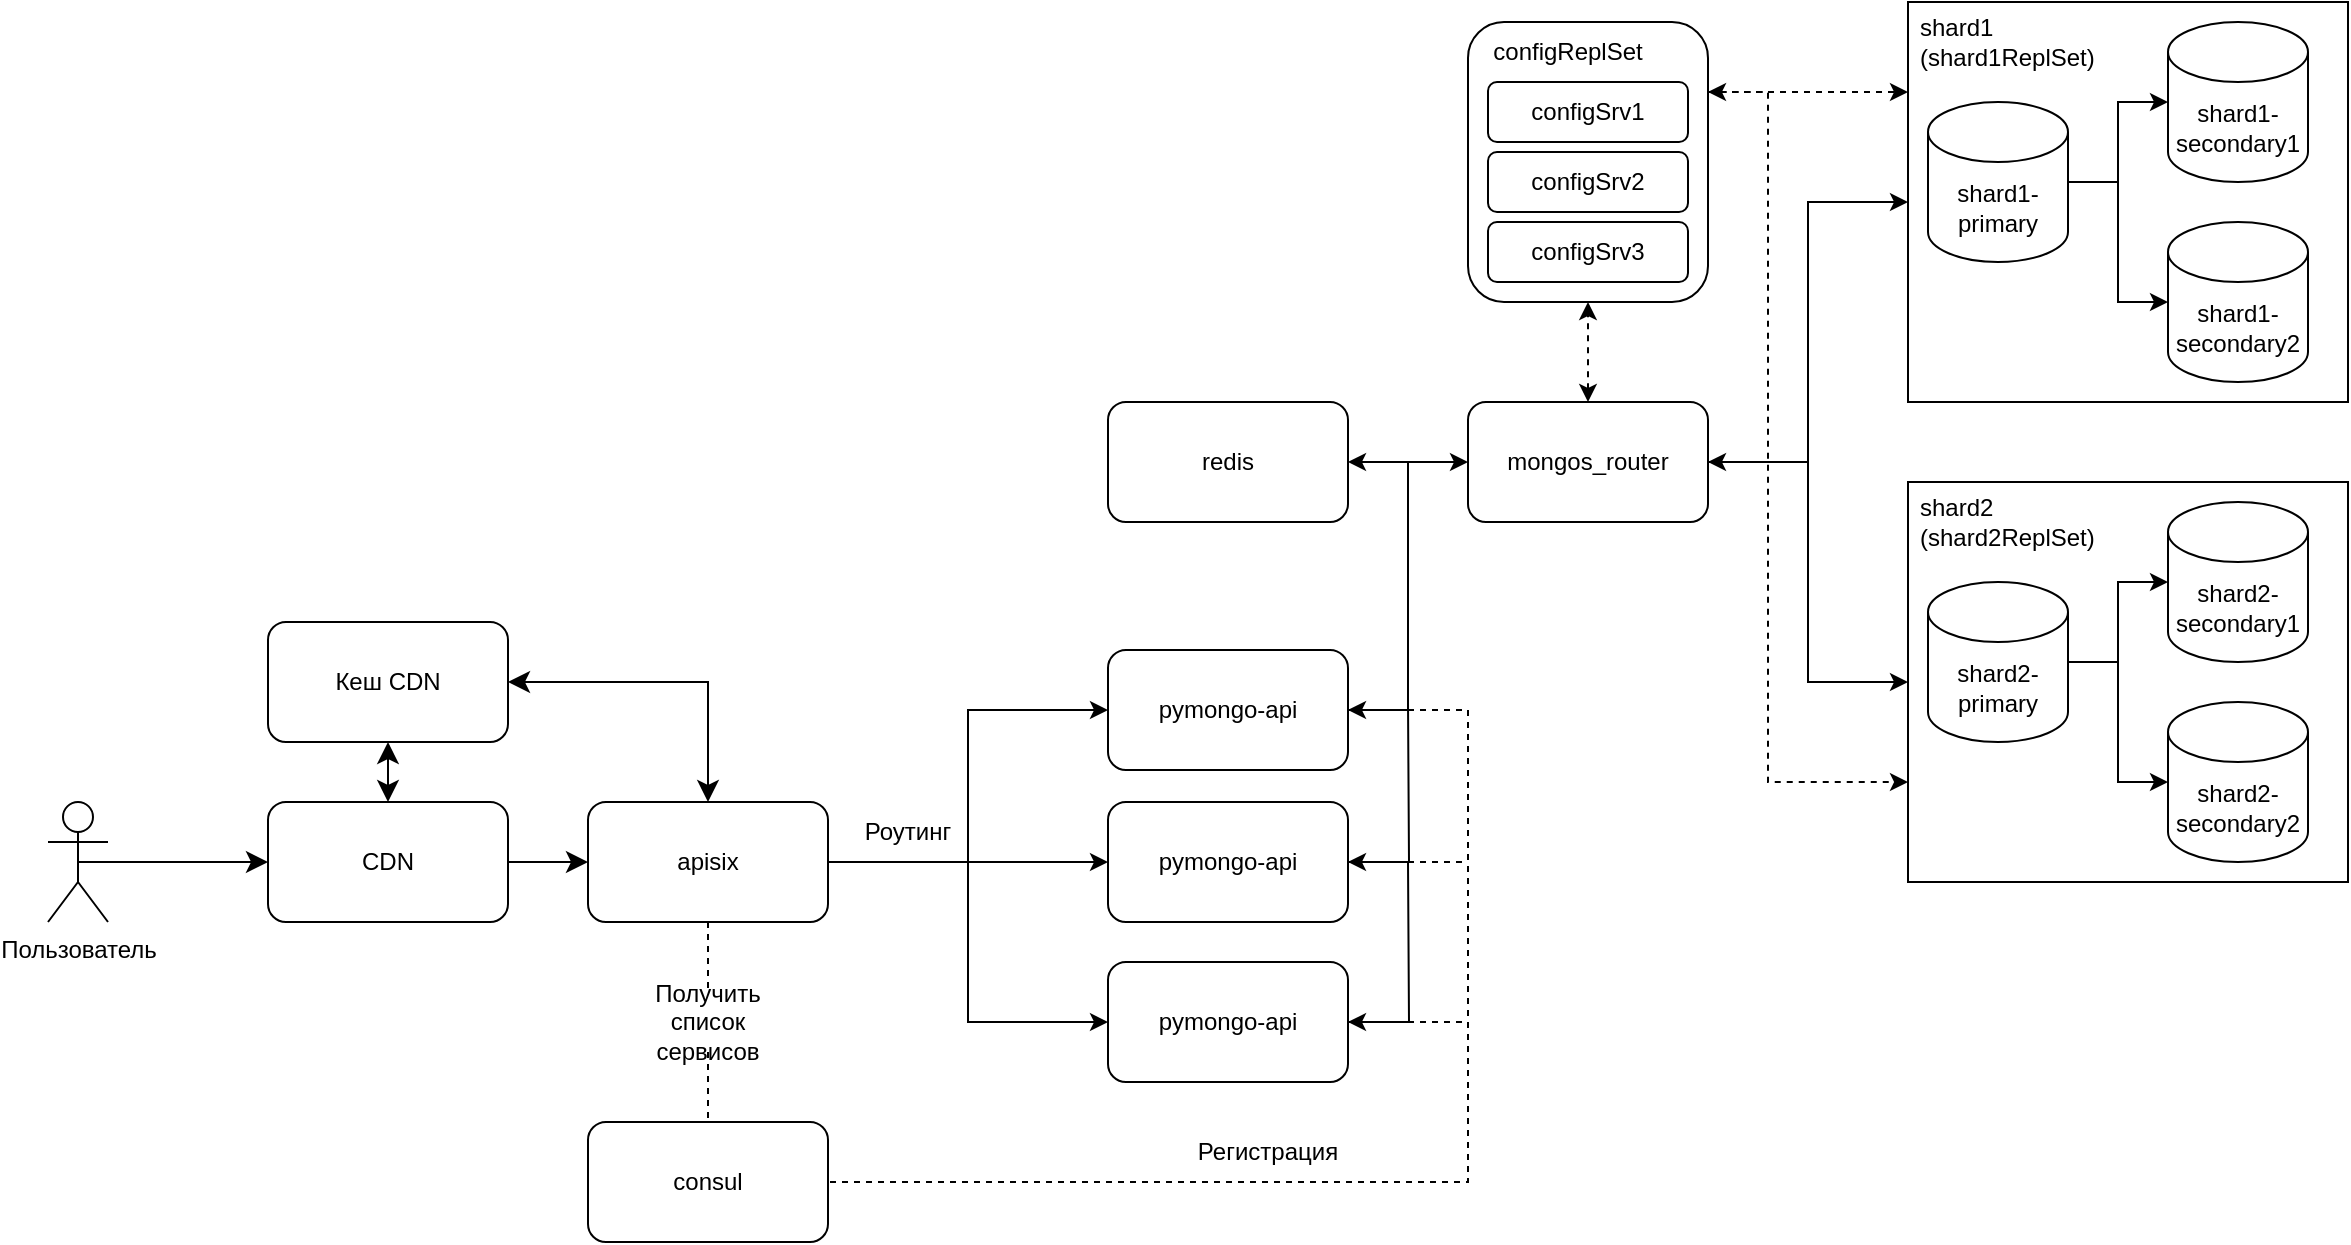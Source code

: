 <mxfile version="26.0.16">
  <diagram name="Page-1" id="-H_mtQnk-PTXWXPvYvuk">
    <mxGraphModel grid="1" page="1" gridSize="10" guides="1" tooltips="1" connect="1" arrows="1" fold="1" pageScale="1" pageWidth="1169" pageHeight="827" math="0" shadow="0">
      <root>
        <mxCell id="0" />
        <mxCell id="1" parent="0" />
        <mxCell id="gtYos5K_JwhXjd1n2EaG-4" style="edgeStyle=orthogonalEdgeStyle;rounded=0;orthogonalLoop=1;jettySize=auto;html=1;exitX=1;exitY=0.5;exitDx=0;exitDy=0;entryX=0;entryY=0.5;entryDx=0;entryDy=0;" edge="1" parent="1" source="zA23MoTUsTF4_91t8viU-3" target="DQjDPUIfwDiO1YcdLPUU-2">
          <mxGeometry relative="1" as="geometry" />
        </mxCell>
        <mxCell id="gtYos5K_JwhXjd1n2EaG-5" style="edgeStyle=orthogonalEdgeStyle;rounded=0;orthogonalLoop=1;jettySize=auto;html=1;exitX=1;exitY=0.5;exitDx=0;exitDy=0;entryX=1;entryY=0.5;entryDx=0;entryDy=0;startArrow=classic;startFill=1;" edge="1" parent="1" source="zA23MoTUsTF4_91t8viU-3" target="gtYos5K_JwhXjd1n2EaG-1">
          <mxGeometry relative="1" as="geometry">
            <Array as="points">
              <mxPoint x="530" y="444" />
              <mxPoint x="530" y="320" />
            </Array>
          </mxGeometry>
        </mxCell>
        <mxCell id="KLS0kWJ8PBOq_Mr_JFed-26" style="edgeStyle=orthogonalEdgeStyle;rounded=0;orthogonalLoop=1;jettySize=auto;html=1;exitX=1;exitY=0.5;exitDx=0;exitDy=0;entryX=1;entryY=0.5;entryDx=0;entryDy=0;endArrow=none;startFill=0;dashed=1;" edge="1" parent="1" source="zA23MoTUsTF4_91t8viU-3" target="KLS0kWJ8PBOq_Mr_JFed-5">
          <mxGeometry relative="1" as="geometry">
            <Array as="points">
              <mxPoint x="560" y="444" />
              <mxPoint x="560" y="680" />
            </Array>
          </mxGeometry>
        </mxCell>
        <mxCell id="zA23MoTUsTF4_91t8viU-3" value="pymongo-api" style="rounded=1;whiteSpace=wrap;html=1;" vertex="1" parent="1">
          <mxGeometry x="380" y="414" width="120" height="60" as="geometry" />
        </mxCell>
        <mxCell id="DQjDPUIfwDiO1YcdLPUU-7" style="edgeStyle=orthogonalEdgeStyle;rounded=0;orthogonalLoop=1;jettySize=auto;html=1;exitX=0.5;exitY=0;exitDx=0;exitDy=0;entryX=0.5;entryY=1;entryDx=0;entryDy=0;startArrow=classic;startFill=1;dashed=1;" edge="1" parent="1" source="DQjDPUIfwDiO1YcdLPUU-2" target="DQjDPUIfwDiO1YcdLPUU-4">
          <mxGeometry relative="1" as="geometry" />
        </mxCell>
        <mxCell id="pzGVFroYw7n3C-Ta2NJc-1" value="" style="rounded=0;whiteSpace=wrap;html=1;" vertex="1" parent="1">
          <mxGeometry x="780" y="90" width="220" height="200" as="geometry" />
        </mxCell>
        <mxCell id="pzGVFroYw7n3C-Ta2NJc-8" style="edgeStyle=orthogonalEdgeStyle;rounded=0;orthogonalLoop=1;jettySize=auto;html=1;exitX=1;exitY=0.5;exitDx=0;exitDy=0;entryX=0;entryY=0.5;entryDx=0;entryDy=0;" edge="1" parent="1" source="DQjDPUIfwDiO1YcdLPUU-2" target="pzGVFroYw7n3C-Ta2NJc-1">
          <mxGeometry relative="1" as="geometry" />
        </mxCell>
        <mxCell id="pzGVFroYw7n3C-Ta2NJc-9" style="edgeStyle=orthogonalEdgeStyle;rounded=0;orthogonalLoop=1;jettySize=auto;html=1;exitX=1;exitY=0.5;exitDx=0;exitDy=0;entryX=0;entryY=0.5;entryDx=0;entryDy=0;startArrow=classic;startFill=1;" edge="1" parent="1" source="DQjDPUIfwDiO1YcdLPUU-2" target="pzGVFroYw7n3C-Ta2NJc-4">
          <mxGeometry relative="1" as="geometry" />
        </mxCell>
        <mxCell id="DQjDPUIfwDiO1YcdLPUU-2" value="mongos_router" style="rounded=1;whiteSpace=wrap;html=1;" vertex="1" parent="1">
          <mxGeometry x="560" y="290" width="120" height="60" as="geometry" />
        </mxCell>
        <mxCell id="pzGVFroYw7n3C-Ta2NJc-21" style="edgeStyle=orthogonalEdgeStyle;rounded=0;orthogonalLoop=1;jettySize=auto;html=1;exitX=1;exitY=0.25;exitDx=0;exitDy=0;entryX=0;entryY=0.225;entryDx=0;entryDy=0;dashed=1;entryPerimeter=0;" edge="1" parent="1" source="DQjDPUIfwDiO1YcdLPUU-4" target="pzGVFroYw7n3C-Ta2NJc-1">
          <mxGeometry relative="1" as="geometry" />
        </mxCell>
        <mxCell id="pzGVFroYw7n3C-Ta2NJc-22" style="edgeStyle=orthogonalEdgeStyle;rounded=0;orthogonalLoop=1;jettySize=auto;html=1;exitX=1;exitY=0.25;exitDx=0;exitDy=0;entryX=0;entryY=0.75;entryDx=0;entryDy=0;dashed=1;startArrow=classic;startFill=1;" edge="1" parent="1" source="DQjDPUIfwDiO1YcdLPUU-4" target="pzGVFroYw7n3C-Ta2NJc-4">
          <mxGeometry relative="1" as="geometry">
            <Array as="points">
              <mxPoint x="710" y="135" />
              <mxPoint x="710" y="480" />
            </Array>
          </mxGeometry>
        </mxCell>
        <mxCell id="DQjDPUIfwDiO1YcdLPUU-4" value="" style="rounded=1;whiteSpace=wrap;html=1;" vertex="1" parent="1">
          <mxGeometry x="560" y="100" width="120" height="140" as="geometry" />
        </mxCell>
        <mxCell id="DQjDPUIfwDiO1YcdLPUU-8" value="shard1-primary" style="shape=cylinder3;whiteSpace=wrap;html=1;boundedLbl=1;backgroundOutline=1;size=15;" vertex="1" parent="1">
          <mxGeometry x="790" y="140" width="70" height="80" as="geometry" />
        </mxCell>
        <mxCell id="pzGVFroYw7n3C-Ta2NJc-2" value="shard1-secondary1" style="shape=cylinder3;whiteSpace=wrap;html=1;boundedLbl=1;backgroundOutline=1;size=15;" vertex="1" parent="1">
          <mxGeometry x="910" y="100" width="70" height="80" as="geometry" />
        </mxCell>
        <mxCell id="pzGVFroYw7n3C-Ta2NJc-3" value="shard1-secondary2" style="shape=cylinder3;whiteSpace=wrap;html=1;boundedLbl=1;backgroundOutline=1;size=15;" vertex="1" parent="1">
          <mxGeometry x="910" y="200" width="70" height="80" as="geometry" />
        </mxCell>
        <mxCell id="pzGVFroYw7n3C-Ta2NJc-4" value="" style="rounded=0;whiteSpace=wrap;html=1;" vertex="1" parent="1">
          <mxGeometry x="780" y="330" width="220" height="200" as="geometry" />
        </mxCell>
        <mxCell id="pzGVFroYw7n3C-Ta2NJc-5" value="shard2-primary" style="shape=cylinder3;whiteSpace=wrap;html=1;boundedLbl=1;backgroundOutline=1;size=15;" vertex="1" parent="1">
          <mxGeometry x="790" y="380" width="70" height="80" as="geometry" />
        </mxCell>
        <mxCell id="pzGVFroYw7n3C-Ta2NJc-6" value="shard2-secondary1" style="shape=cylinder3;whiteSpace=wrap;html=1;boundedLbl=1;backgroundOutline=1;size=15;" vertex="1" parent="1">
          <mxGeometry x="910" y="340" width="70" height="80" as="geometry" />
        </mxCell>
        <mxCell id="pzGVFroYw7n3C-Ta2NJc-7" value="shard2-secondary2" style="shape=cylinder3;whiteSpace=wrap;html=1;boundedLbl=1;backgroundOutline=1;size=15;" vertex="1" parent="1">
          <mxGeometry x="910" y="440" width="70" height="80" as="geometry" />
        </mxCell>
        <mxCell id="pzGVFroYw7n3C-Ta2NJc-10" style="edgeStyle=orthogonalEdgeStyle;rounded=0;orthogonalLoop=1;jettySize=auto;html=1;exitX=1;exitY=0.5;exitDx=0;exitDy=0;exitPerimeter=0;entryX=0;entryY=0.5;entryDx=0;entryDy=0;entryPerimeter=0;" edge="1" parent="1" source="pzGVFroYw7n3C-Ta2NJc-5" target="pzGVFroYw7n3C-Ta2NJc-6">
          <mxGeometry relative="1" as="geometry" />
        </mxCell>
        <mxCell id="pzGVFroYw7n3C-Ta2NJc-11" style="edgeStyle=orthogonalEdgeStyle;rounded=0;orthogonalLoop=1;jettySize=auto;html=1;exitX=1;exitY=0.5;exitDx=0;exitDy=0;exitPerimeter=0;entryX=0;entryY=0.5;entryDx=0;entryDy=0;entryPerimeter=0;" edge="1" parent="1" source="pzGVFroYw7n3C-Ta2NJc-5" target="pzGVFroYw7n3C-Ta2NJc-7">
          <mxGeometry relative="1" as="geometry" />
        </mxCell>
        <mxCell id="pzGVFroYw7n3C-Ta2NJc-12" style="edgeStyle=orthogonalEdgeStyle;rounded=0;orthogonalLoop=1;jettySize=auto;html=1;exitX=1;exitY=0.5;exitDx=0;exitDy=0;exitPerimeter=0;entryX=0;entryY=0.5;entryDx=0;entryDy=0;entryPerimeter=0;" edge="1" parent="1" source="DQjDPUIfwDiO1YcdLPUU-8" target="pzGVFroYw7n3C-Ta2NJc-2">
          <mxGeometry relative="1" as="geometry" />
        </mxCell>
        <mxCell id="pzGVFroYw7n3C-Ta2NJc-13" style="edgeStyle=orthogonalEdgeStyle;rounded=0;orthogonalLoop=1;jettySize=auto;html=1;exitX=1;exitY=0.5;exitDx=0;exitDy=0;exitPerimeter=0;entryX=0;entryY=0.5;entryDx=0;entryDy=0;entryPerimeter=0;" edge="1" parent="1" source="DQjDPUIfwDiO1YcdLPUU-8" target="pzGVFroYw7n3C-Ta2NJc-3">
          <mxGeometry relative="1" as="geometry" />
        </mxCell>
        <mxCell id="pzGVFroYw7n3C-Ta2NJc-15" value="shard1 (shard1ReplSet)" style="text;strokeColor=none;fillColor=none;align=left;verticalAlign=middle;spacingLeft=4;spacingRight=4;overflow=hidden;points=[[0,0.5],[1,0.5]];portConstraint=eastwest;rotatable=0;whiteSpace=wrap;html=1;" vertex="1" parent="1">
          <mxGeometry x="780" y="90" width="120" height="40" as="geometry" />
        </mxCell>
        <mxCell id="pzGVFroYw7n3C-Ta2NJc-17" value="configReplSet" style="text;html=1;align=center;verticalAlign=middle;whiteSpace=wrap;rounded=0;" vertex="1" parent="1">
          <mxGeometry x="580" y="100" width="60" height="30" as="geometry" />
        </mxCell>
        <mxCell id="gtYos5K_JwhXjd1n2EaG-1" value="redis" style="rounded=1;whiteSpace=wrap;html=1;" vertex="1" parent="1">
          <mxGeometry x="380" y="290" width="120" height="60" as="geometry" />
        </mxCell>
        <mxCell id="KLS0kWJ8PBOq_Mr_JFed-27" style="edgeStyle=orthogonalEdgeStyle;rounded=0;orthogonalLoop=1;jettySize=auto;html=1;exitX=1;exitY=0.5;exitDx=0;exitDy=0;endArrow=none;startFill=0;dashed=1;" edge="1" parent="1" source="KLS0kWJ8PBOq_Mr_JFed-2">
          <mxGeometry relative="1" as="geometry">
            <mxPoint x="560" y="520" as="targetPoint" />
          </mxGeometry>
        </mxCell>
        <mxCell id="KLS0kWJ8PBOq_Mr_JFed-30" style="edgeStyle=orthogonalEdgeStyle;rounded=0;orthogonalLoop=1;jettySize=auto;html=1;exitX=1;exitY=0.5;exitDx=0;exitDy=0;startArrow=classic;startFill=1;endArrow=none;" edge="1" parent="1" source="KLS0kWJ8PBOq_Mr_JFed-2">
          <mxGeometry relative="1" as="geometry">
            <mxPoint x="530" y="440" as="targetPoint" />
          </mxGeometry>
        </mxCell>
        <mxCell id="KLS0kWJ8PBOq_Mr_JFed-2" value="pymongo-api" style="rounded=1;whiteSpace=wrap;html=1;" vertex="1" parent="1">
          <mxGeometry x="380" y="490" width="120" height="60" as="geometry" />
        </mxCell>
        <mxCell id="KLS0kWJ8PBOq_Mr_JFed-28" style="edgeStyle=orthogonalEdgeStyle;rounded=0;orthogonalLoop=1;jettySize=auto;html=1;exitX=1;exitY=0.5;exitDx=0;exitDy=0;endArrow=none;startFill=0;dashed=1;" edge="1" parent="1" source="KLS0kWJ8PBOq_Mr_JFed-3">
          <mxGeometry relative="1" as="geometry">
            <mxPoint x="560" y="600" as="targetPoint" />
          </mxGeometry>
        </mxCell>
        <mxCell id="KLS0kWJ8PBOq_Mr_JFed-31" style="edgeStyle=orthogonalEdgeStyle;rounded=0;orthogonalLoop=1;jettySize=auto;html=1;exitX=1;exitY=0.5;exitDx=0;exitDy=0;endArrow=none;startFill=1;startArrow=classic;" edge="1" parent="1" source="KLS0kWJ8PBOq_Mr_JFed-3">
          <mxGeometry relative="1" as="geometry">
            <mxPoint x="530" y="520" as="targetPoint" />
          </mxGeometry>
        </mxCell>
        <mxCell id="KLS0kWJ8PBOq_Mr_JFed-3" value="pymongo-api" style="rounded=1;whiteSpace=wrap;html=1;" vertex="1" parent="1">
          <mxGeometry x="380" y="570" width="120" height="60" as="geometry" />
        </mxCell>
        <mxCell id="KLS0kWJ8PBOq_Mr_JFed-8" style="edgeStyle=orthogonalEdgeStyle;rounded=0;orthogonalLoop=1;jettySize=auto;html=1;exitX=1;exitY=0.5;exitDx=0;exitDy=0;entryX=0;entryY=0.5;entryDx=0;entryDy=0;" edge="1" parent="1" source="KLS0kWJ8PBOq_Mr_JFed-4" target="zA23MoTUsTF4_91t8viU-3">
          <mxGeometry relative="1" as="geometry" />
        </mxCell>
        <mxCell id="KLS0kWJ8PBOq_Mr_JFed-9" style="edgeStyle=orthogonalEdgeStyle;rounded=0;orthogonalLoop=1;jettySize=auto;html=1;exitX=1;exitY=0.5;exitDx=0;exitDy=0;entryX=0;entryY=0.5;entryDx=0;entryDy=0;" edge="1" parent="1" source="KLS0kWJ8PBOq_Mr_JFed-4" target="KLS0kWJ8PBOq_Mr_JFed-3">
          <mxGeometry relative="1" as="geometry" />
        </mxCell>
        <mxCell id="KLS0kWJ8PBOq_Mr_JFed-10" style="edgeStyle=orthogonalEdgeStyle;rounded=0;orthogonalLoop=1;jettySize=auto;html=1;exitX=1;exitY=0.5;exitDx=0;exitDy=0;entryX=0;entryY=0.5;entryDx=0;entryDy=0;" edge="1" parent="1" source="KLS0kWJ8PBOq_Mr_JFed-4" target="KLS0kWJ8PBOq_Mr_JFed-2">
          <mxGeometry relative="1" as="geometry" />
        </mxCell>
        <mxCell id="KLS0kWJ8PBOq_Mr_JFed-11" style="edgeStyle=orthogonalEdgeStyle;rounded=0;orthogonalLoop=1;jettySize=auto;html=1;exitX=0.5;exitY=1;exitDx=0;exitDy=0;entryX=0.5;entryY=0;entryDx=0;entryDy=0;dashed=1;endArrow=none;startFill=0;" edge="1" parent="1" source="KLS0kWJ8PBOq_Mr_JFed-17" target="KLS0kWJ8PBOq_Mr_JFed-5">
          <mxGeometry relative="1" as="geometry" />
        </mxCell>
        <mxCell id="KLS0kWJ8PBOq_Mr_JFed-4" value="apisix" style="rounded=1;whiteSpace=wrap;html=1;" vertex="1" parent="1">
          <mxGeometry x="120" y="490" width="120" height="60" as="geometry" />
        </mxCell>
        <mxCell id="KLS0kWJ8PBOq_Mr_JFed-5" value="consul" style="rounded=1;whiteSpace=wrap;html=1;" vertex="1" parent="1">
          <mxGeometry x="120" y="650" width="120" height="60" as="geometry" />
        </mxCell>
        <mxCell id="JfnjDIqwSYD1YhzqD_Qu-13" style="edgeStyle=none;curved=1;rounded=0;orthogonalLoop=1;jettySize=auto;html=1;exitX=0.5;exitY=0.5;exitDx=0;exitDy=0;exitPerimeter=0;entryX=0;entryY=0.5;entryDx=0;entryDy=0;fontSize=12;startSize=8;endSize=8;" edge="1" parent="1" source="KLS0kWJ8PBOq_Mr_JFed-6" target="JfnjDIqwSYD1YhzqD_Qu-6">
          <mxGeometry relative="1" as="geometry" />
        </mxCell>
        <mxCell id="KLS0kWJ8PBOq_Mr_JFed-6" value="Пользователь" style="shape=umlActor;verticalLabelPosition=bottom;verticalAlign=top;html=1;outlineConnect=0;" vertex="1" parent="1">
          <mxGeometry x="-150" y="490" width="30" height="60" as="geometry" />
        </mxCell>
        <mxCell id="KLS0kWJ8PBOq_Mr_JFed-18" value="" style="edgeStyle=orthogonalEdgeStyle;rounded=0;orthogonalLoop=1;jettySize=auto;html=1;exitX=0.5;exitY=1;exitDx=0;exitDy=0;entryX=0.5;entryY=0;entryDx=0;entryDy=0;dashed=1;endArrow=none;startFill=0;" edge="1" parent="1" source="KLS0kWJ8PBOq_Mr_JFed-4" target="KLS0kWJ8PBOq_Mr_JFed-17">
          <mxGeometry relative="1" as="geometry">
            <mxPoint x="180" y="550" as="sourcePoint" />
            <mxPoint x="180" y="650" as="targetPoint" />
          </mxGeometry>
        </mxCell>
        <mxCell id="KLS0kWJ8PBOq_Mr_JFed-17" value="Получить список сервисов" style="text;html=1;align=center;verticalAlign=middle;whiteSpace=wrap;rounded=0;" vertex="1" parent="1">
          <mxGeometry x="150" y="585" width="60" height="30" as="geometry" />
        </mxCell>
        <mxCell id="KLS0kWJ8PBOq_Mr_JFed-24" value="Регистрация" style="text;html=1;align=center;verticalAlign=middle;whiteSpace=wrap;rounded=0;" vertex="1" parent="1">
          <mxGeometry x="430" y="650" width="60" height="30" as="geometry" />
        </mxCell>
        <mxCell id="KLS0kWJ8PBOq_Mr_JFed-25" value="Роутинг" style="text;html=1;align=center;verticalAlign=middle;whiteSpace=wrap;rounded=0;" vertex="1" parent="1">
          <mxGeometry x="250" y="490" width="60" height="30" as="geometry" />
        </mxCell>
        <mxCell id="JfnjDIqwSYD1YhzqD_Qu-1" value="configSrv1" style="rounded=1;whiteSpace=wrap;html=1;" vertex="1" parent="1">
          <mxGeometry x="570" y="130" width="100" height="30" as="geometry" />
        </mxCell>
        <mxCell id="JfnjDIqwSYD1YhzqD_Qu-2" value="configSrv2" style="rounded=1;whiteSpace=wrap;html=1;" vertex="1" parent="1">
          <mxGeometry x="570" y="165" width="100" height="30" as="geometry" />
        </mxCell>
        <mxCell id="JfnjDIqwSYD1YhzqD_Qu-3" value="configSrv3" style="rounded=1;whiteSpace=wrap;html=1;" vertex="1" parent="1">
          <mxGeometry x="570" y="200" width="100" height="30" as="geometry" />
        </mxCell>
        <mxCell id="JfnjDIqwSYD1YhzqD_Qu-4" value="shard2 (shard2ReplSet)" style="text;strokeColor=none;fillColor=none;align=left;verticalAlign=middle;spacingLeft=4;spacingRight=4;overflow=hidden;points=[[0,0.5],[1,0.5]];portConstraint=eastwest;rotatable=0;whiteSpace=wrap;html=1;" vertex="1" parent="1">
          <mxGeometry x="780" y="330" width="120" height="40" as="geometry" />
        </mxCell>
        <mxCell id="JfnjDIqwSYD1YhzqD_Qu-8" style="edgeStyle=none;curved=1;rounded=0;orthogonalLoop=1;jettySize=auto;html=1;exitX=1;exitY=0.5;exitDx=0;exitDy=0;entryX=0;entryY=0.5;entryDx=0;entryDy=0;fontSize=12;startSize=8;endSize=8;" edge="1" parent="1" source="JfnjDIqwSYD1YhzqD_Qu-6" target="KLS0kWJ8PBOq_Mr_JFed-4">
          <mxGeometry relative="1" as="geometry" />
        </mxCell>
        <mxCell id="JfnjDIqwSYD1YhzqD_Qu-10" style="edgeStyle=none;curved=1;rounded=0;orthogonalLoop=1;jettySize=auto;html=1;exitX=0.5;exitY=0;exitDx=0;exitDy=0;entryX=0.5;entryY=1;entryDx=0;entryDy=0;fontSize=12;startSize=8;endSize=8;startArrow=classic;startFill=1;" edge="1" parent="1" source="JfnjDIqwSYD1YhzqD_Qu-6" target="JfnjDIqwSYD1YhzqD_Qu-9">
          <mxGeometry relative="1" as="geometry" />
        </mxCell>
        <mxCell id="JfnjDIqwSYD1YhzqD_Qu-6" value="CDN" style="rounded=1;whiteSpace=wrap;html=1;" vertex="1" parent="1">
          <mxGeometry x="-40" y="490" width="120" height="60" as="geometry" />
        </mxCell>
        <mxCell id="JfnjDIqwSYD1YhzqD_Qu-12" style="edgeStyle=orthogonalEdgeStyle;rounded=0;orthogonalLoop=1;jettySize=auto;html=1;exitX=1;exitY=0.5;exitDx=0;exitDy=0;entryX=0.5;entryY=0;entryDx=0;entryDy=0;fontSize=12;startSize=8;endSize=8;startArrow=classic;startFill=1;" edge="1" parent="1" source="JfnjDIqwSYD1YhzqD_Qu-9" target="KLS0kWJ8PBOq_Mr_JFed-4">
          <mxGeometry relative="1" as="geometry" />
        </mxCell>
        <mxCell id="JfnjDIqwSYD1YhzqD_Qu-9" value="Кеш CDN" style="rounded=1;whiteSpace=wrap;html=1;" vertex="1" parent="1">
          <mxGeometry x="-40" y="400" width="120" height="60" as="geometry" />
        </mxCell>
      </root>
    </mxGraphModel>
  </diagram>
</mxfile>
